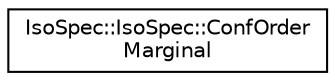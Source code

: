 digraph "Graphical Class Hierarchy"
{
  edge [fontname="Helvetica",fontsize="10",labelfontname="Helvetica",labelfontsize="10"];
  node [fontname="Helvetica",fontsize="10",shape=record];
  rankdir="LR";
  Node0 [label="IsoSpec::IsoSpec::ConfOrder\lMarginal",height=0.2,width=0.4,color="black", fillcolor="white", style="filled",URL="$class_iso_spec_1_1_iso_spec_1_1_conf_order_marginal.html"];
}
